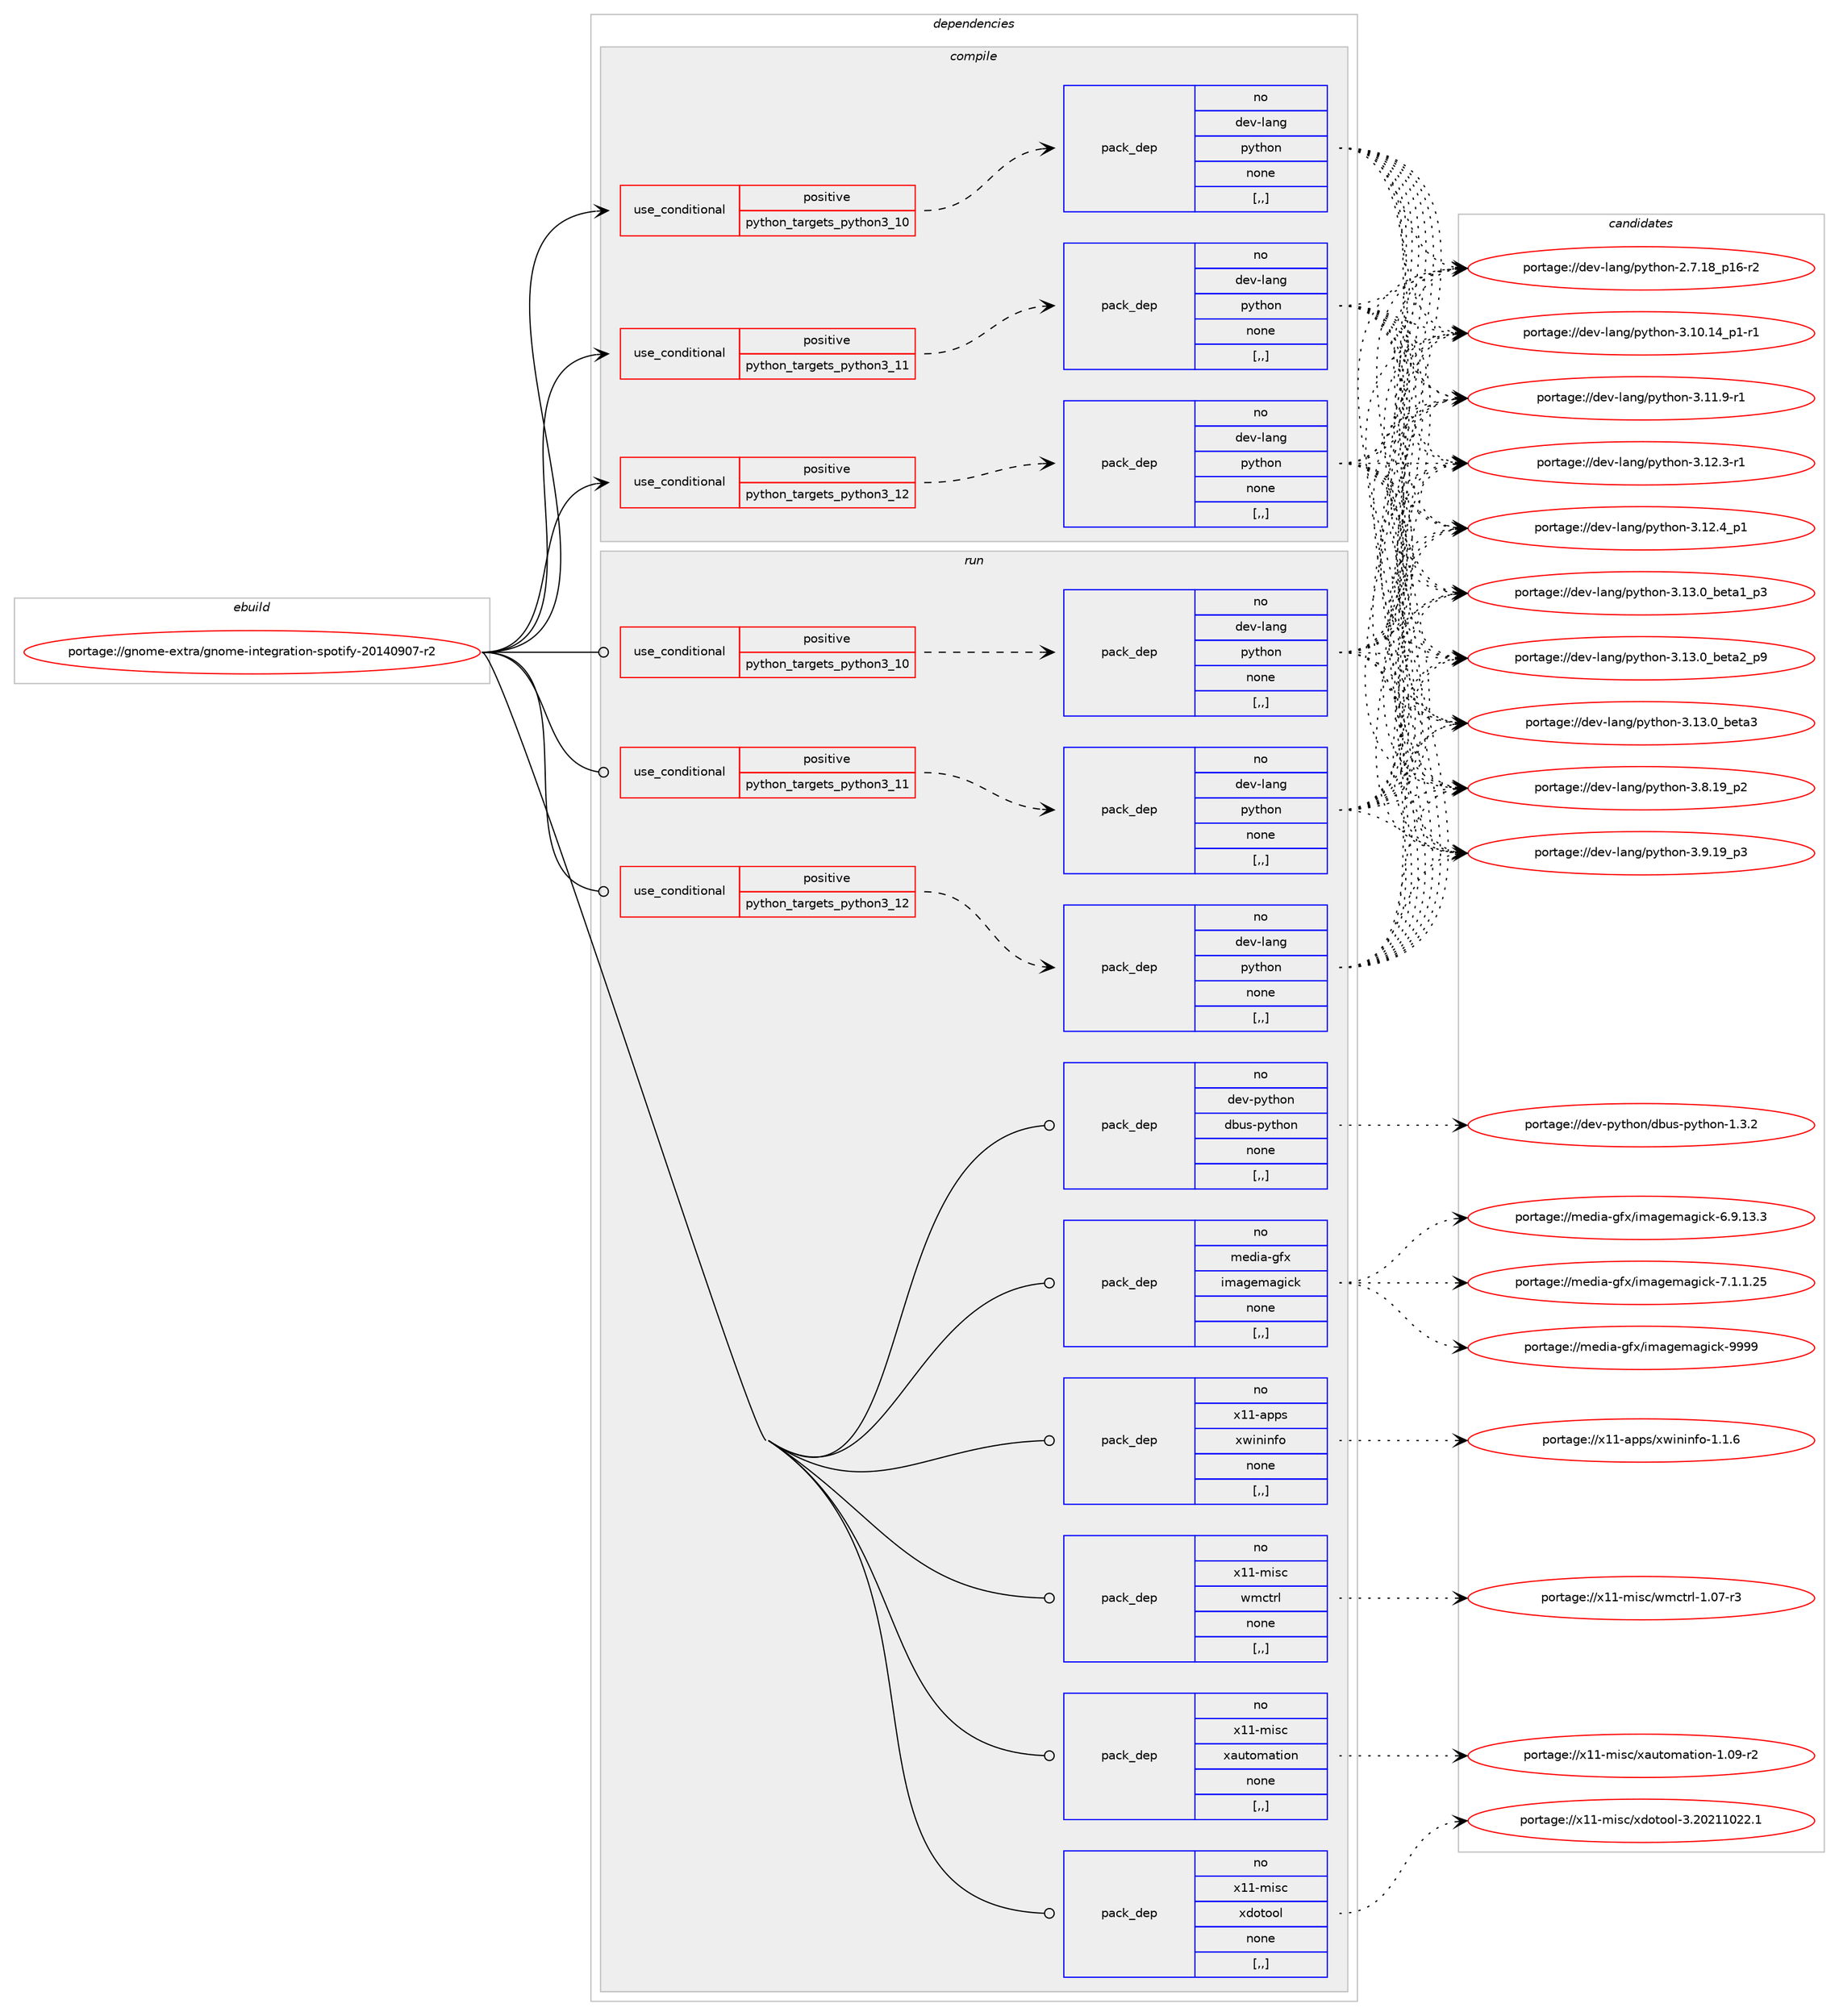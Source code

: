 digraph prolog {

# *************
# Graph options
# *************

newrank=true;
concentrate=true;
compound=true;
graph [rankdir=LR,fontname=Helvetica,fontsize=10,ranksep=1.5];#, ranksep=2.5, nodesep=0.2];
edge  [arrowhead=vee];
node  [fontname=Helvetica,fontsize=10];

# **********
# The ebuild
# **********

subgraph cluster_leftcol {
color=gray;
rank=same;
label=<<i>ebuild</i>>;
id [label="portage://gnome-extra/gnome-integration-spotify-20140907-r2", color=red, width=4, href="../gnome-extra/gnome-integration-spotify-20140907-r2.svg"];
}

# ****************
# The dependencies
# ****************

subgraph cluster_midcol {
color=gray;
label=<<i>dependencies</i>>;
subgraph cluster_compile {
fillcolor="#eeeeee";
style=filled;
label=<<i>compile</i>>;
subgraph cond64298 {
dependency235507 [label=<<TABLE BORDER="0" CELLBORDER="1" CELLSPACING="0" CELLPADDING="4"><TR><TD ROWSPAN="3" CELLPADDING="10">use_conditional</TD></TR><TR><TD>positive</TD></TR><TR><TD>python_targets_python3_10</TD></TR></TABLE>>, shape=none, color=red];
subgraph pack169690 {
dependency235508 [label=<<TABLE BORDER="0" CELLBORDER="1" CELLSPACING="0" CELLPADDING="4" WIDTH="220"><TR><TD ROWSPAN="6" CELLPADDING="30">pack_dep</TD></TR><TR><TD WIDTH="110">no</TD></TR><TR><TD>dev-lang</TD></TR><TR><TD>python</TD></TR><TR><TD>none</TD></TR><TR><TD>[,,]</TD></TR></TABLE>>, shape=none, color=blue];
}
dependency235507:e -> dependency235508:w [weight=20,style="dashed",arrowhead="vee"];
}
id:e -> dependency235507:w [weight=20,style="solid",arrowhead="vee"];
subgraph cond64299 {
dependency235509 [label=<<TABLE BORDER="0" CELLBORDER="1" CELLSPACING="0" CELLPADDING="4"><TR><TD ROWSPAN="3" CELLPADDING="10">use_conditional</TD></TR><TR><TD>positive</TD></TR><TR><TD>python_targets_python3_11</TD></TR></TABLE>>, shape=none, color=red];
subgraph pack169691 {
dependency235510 [label=<<TABLE BORDER="0" CELLBORDER="1" CELLSPACING="0" CELLPADDING="4" WIDTH="220"><TR><TD ROWSPAN="6" CELLPADDING="30">pack_dep</TD></TR><TR><TD WIDTH="110">no</TD></TR><TR><TD>dev-lang</TD></TR><TR><TD>python</TD></TR><TR><TD>none</TD></TR><TR><TD>[,,]</TD></TR></TABLE>>, shape=none, color=blue];
}
dependency235509:e -> dependency235510:w [weight=20,style="dashed",arrowhead="vee"];
}
id:e -> dependency235509:w [weight=20,style="solid",arrowhead="vee"];
subgraph cond64300 {
dependency235511 [label=<<TABLE BORDER="0" CELLBORDER="1" CELLSPACING="0" CELLPADDING="4"><TR><TD ROWSPAN="3" CELLPADDING="10">use_conditional</TD></TR><TR><TD>positive</TD></TR><TR><TD>python_targets_python3_12</TD></TR></TABLE>>, shape=none, color=red];
subgraph pack169692 {
dependency235512 [label=<<TABLE BORDER="0" CELLBORDER="1" CELLSPACING="0" CELLPADDING="4" WIDTH="220"><TR><TD ROWSPAN="6" CELLPADDING="30">pack_dep</TD></TR><TR><TD WIDTH="110">no</TD></TR><TR><TD>dev-lang</TD></TR><TR><TD>python</TD></TR><TR><TD>none</TD></TR><TR><TD>[,,]</TD></TR></TABLE>>, shape=none, color=blue];
}
dependency235511:e -> dependency235512:w [weight=20,style="dashed",arrowhead="vee"];
}
id:e -> dependency235511:w [weight=20,style="solid",arrowhead="vee"];
}
subgraph cluster_compileandrun {
fillcolor="#eeeeee";
style=filled;
label=<<i>compile and run</i>>;
}
subgraph cluster_run {
fillcolor="#eeeeee";
style=filled;
label=<<i>run</i>>;
subgraph cond64301 {
dependency235513 [label=<<TABLE BORDER="0" CELLBORDER="1" CELLSPACING="0" CELLPADDING="4"><TR><TD ROWSPAN="3" CELLPADDING="10">use_conditional</TD></TR><TR><TD>positive</TD></TR><TR><TD>python_targets_python3_10</TD></TR></TABLE>>, shape=none, color=red];
subgraph pack169693 {
dependency235514 [label=<<TABLE BORDER="0" CELLBORDER="1" CELLSPACING="0" CELLPADDING="4" WIDTH="220"><TR><TD ROWSPAN="6" CELLPADDING="30">pack_dep</TD></TR><TR><TD WIDTH="110">no</TD></TR><TR><TD>dev-lang</TD></TR><TR><TD>python</TD></TR><TR><TD>none</TD></TR><TR><TD>[,,]</TD></TR></TABLE>>, shape=none, color=blue];
}
dependency235513:e -> dependency235514:w [weight=20,style="dashed",arrowhead="vee"];
}
id:e -> dependency235513:w [weight=20,style="solid",arrowhead="odot"];
subgraph cond64302 {
dependency235515 [label=<<TABLE BORDER="0" CELLBORDER="1" CELLSPACING="0" CELLPADDING="4"><TR><TD ROWSPAN="3" CELLPADDING="10">use_conditional</TD></TR><TR><TD>positive</TD></TR><TR><TD>python_targets_python3_11</TD></TR></TABLE>>, shape=none, color=red];
subgraph pack169694 {
dependency235516 [label=<<TABLE BORDER="0" CELLBORDER="1" CELLSPACING="0" CELLPADDING="4" WIDTH="220"><TR><TD ROWSPAN="6" CELLPADDING="30">pack_dep</TD></TR><TR><TD WIDTH="110">no</TD></TR><TR><TD>dev-lang</TD></TR><TR><TD>python</TD></TR><TR><TD>none</TD></TR><TR><TD>[,,]</TD></TR></TABLE>>, shape=none, color=blue];
}
dependency235515:e -> dependency235516:w [weight=20,style="dashed",arrowhead="vee"];
}
id:e -> dependency235515:w [weight=20,style="solid",arrowhead="odot"];
subgraph cond64303 {
dependency235517 [label=<<TABLE BORDER="0" CELLBORDER="1" CELLSPACING="0" CELLPADDING="4"><TR><TD ROWSPAN="3" CELLPADDING="10">use_conditional</TD></TR><TR><TD>positive</TD></TR><TR><TD>python_targets_python3_12</TD></TR></TABLE>>, shape=none, color=red];
subgraph pack169695 {
dependency235518 [label=<<TABLE BORDER="0" CELLBORDER="1" CELLSPACING="0" CELLPADDING="4" WIDTH="220"><TR><TD ROWSPAN="6" CELLPADDING="30">pack_dep</TD></TR><TR><TD WIDTH="110">no</TD></TR><TR><TD>dev-lang</TD></TR><TR><TD>python</TD></TR><TR><TD>none</TD></TR><TR><TD>[,,]</TD></TR></TABLE>>, shape=none, color=blue];
}
dependency235517:e -> dependency235518:w [weight=20,style="dashed",arrowhead="vee"];
}
id:e -> dependency235517:w [weight=20,style="solid",arrowhead="odot"];
subgraph pack169696 {
dependency235519 [label=<<TABLE BORDER="0" CELLBORDER="1" CELLSPACING="0" CELLPADDING="4" WIDTH="220"><TR><TD ROWSPAN="6" CELLPADDING="30">pack_dep</TD></TR><TR><TD WIDTH="110">no</TD></TR><TR><TD>dev-python</TD></TR><TR><TD>dbus-python</TD></TR><TR><TD>none</TD></TR><TR><TD>[,,]</TD></TR></TABLE>>, shape=none, color=blue];
}
id:e -> dependency235519:w [weight=20,style="solid",arrowhead="odot"];
subgraph pack169697 {
dependency235520 [label=<<TABLE BORDER="0" CELLBORDER="1" CELLSPACING="0" CELLPADDING="4" WIDTH="220"><TR><TD ROWSPAN="6" CELLPADDING="30">pack_dep</TD></TR><TR><TD WIDTH="110">no</TD></TR><TR><TD>media-gfx</TD></TR><TR><TD>imagemagick</TD></TR><TR><TD>none</TD></TR><TR><TD>[,,]</TD></TR></TABLE>>, shape=none, color=blue];
}
id:e -> dependency235520:w [weight=20,style="solid",arrowhead="odot"];
subgraph pack169698 {
dependency235521 [label=<<TABLE BORDER="0" CELLBORDER="1" CELLSPACING="0" CELLPADDING="4" WIDTH="220"><TR><TD ROWSPAN="6" CELLPADDING="30">pack_dep</TD></TR><TR><TD WIDTH="110">no</TD></TR><TR><TD>x11-apps</TD></TR><TR><TD>xwininfo</TD></TR><TR><TD>none</TD></TR><TR><TD>[,,]</TD></TR></TABLE>>, shape=none, color=blue];
}
id:e -> dependency235521:w [weight=20,style="solid",arrowhead="odot"];
subgraph pack169699 {
dependency235522 [label=<<TABLE BORDER="0" CELLBORDER="1" CELLSPACING="0" CELLPADDING="4" WIDTH="220"><TR><TD ROWSPAN="6" CELLPADDING="30">pack_dep</TD></TR><TR><TD WIDTH="110">no</TD></TR><TR><TD>x11-misc</TD></TR><TR><TD>wmctrl</TD></TR><TR><TD>none</TD></TR><TR><TD>[,,]</TD></TR></TABLE>>, shape=none, color=blue];
}
id:e -> dependency235522:w [weight=20,style="solid",arrowhead="odot"];
subgraph pack169700 {
dependency235523 [label=<<TABLE BORDER="0" CELLBORDER="1" CELLSPACING="0" CELLPADDING="4" WIDTH="220"><TR><TD ROWSPAN="6" CELLPADDING="30">pack_dep</TD></TR><TR><TD WIDTH="110">no</TD></TR><TR><TD>x11-misc</TD></TR><TR><TD>xautomation</TD></TR><TR><TD>none</TD></TR><TR><TD>[,,]</TD></TR></TABLE>>, shape=none, color=blue];
}
id:e -> dependency235523:w [weight=20,style="solid",arrowhead="odot"];
subgraph pack169701 {
dependency235524 [label=<<TABLE BORDER="0" CELLBORDER="1" CELLSPACING="0" CELLPADDING="4" WIDTH="220"><TR><TD ROWSPAN="6" CELLPADDING="30">pack_dep</TD></TR><TR><TD WIDTH="110">no</TD></TR><TR><TD>x11-misc</TD></TR><TR><TD>xdotool</TD></TR><TR><TD>none</TD></TR><TR><TD>[,,]</TD></TR></TABLE>>, shape=none, color=blue];
}
id:e -> dependency235524:w [weight=20,style="solid",arrowhead="odot"];
}
}

# **************
# The candidates
# **************

subgraph cluster_choices {
rank=same;
color=gray;
label=<<i>candidates</i>>;

subgraph choice169690 {
color=black;
nodesep=1;
choice100101118451089711010347112121116104111110455046554649569511249544511450 [label="portage://dev-lang/python-2.7.18_p16-r2", color=red, width=4,href="../dev-lang/python-2.7.18_p16-r2.svg"];
choice100101118451089711010347112121116104111110455146494846495295112494511449 [label="portage://dev-lang/python-3.10.14_p1-r1", color=red, width=4,href="../dev-lang/python-3.10.14_p1-r1.svg"];
choice100101118451089711010347112121116104111110455146494946574511449 [label="portage://dev-lang/python-3.11.9-r1", color=red, width=4,href="../dev-lang/python-3.11.9-r1.svg"];
choice100101118451089711010347112121116104111110455146495046514511449 [label="portage://dev-lang/python-3.12.3-r1", color=red, width=4,href="../dev-lang/python-3.12.3-r1.svg"];
choice100101118451089711010347112121116104111110455146495046529511249 [label="portage://dev-lang/python-3.12.4_p1", color=red, width=4,href="../dev-lang/python-3.12.4_p1.svg"];
choice10010111845108971101034711212111610411111045514649514648959810111697499511251 [label="portage://dev-lang/python-3.13.0_beta1_p3", color=red, width=4,href="../dev-lang/python-3.13.0_beta1_p3.svg"];
choice10010111845108971101034711212111610411111045514649514648959810111697509511257 [label="portage://dev-lang/python-3.13.0_beta2_p9", color=red, width=4,href="../dev-lang/python-3.13.0_beta2_p9.svg"];
choice1001011184510897110103471121211161041111104551464951464895981011169751 [label="portage://dev-lang/python-3.13.0_beta3", color=red, width=4,href="../dev-lang/python-3.13.0_beta3.svg"];
choice100101118451089711010347112121116104111110455146564649579511250 [label="portage://dev-lang/python-3.8.19_p2", color=red, width=4,href="../dev-lang/python-3.8.19_p2.svg"];
choice100101118451089711010347112121116104111110455146574649579511251 [label="portage://dev-lang/python-3.9.19_p3", color=red, width=4,href="../dev-lang/python-3.9.19_p3.svg"];
dependency235508:e -> choice100101118451089711010347112121116104111110455046554649569511249544511450:w [style=dotted,weight="100"];
dependency235508:e -> choice100101118451089711010347112121116104111110455146494846495295112494511449:w [style=dotted,weight="100"];
dependency235508:e -> choice100101118451089711010347112121116104111110455146494946574511449:w [style=dotted,weight="100"];
dependency235508:e -> choice100101118451089711010347112121116104111110455146495046514511449:w [style=dotted,weight="100"];
dependency235508:e -> choice100101118451089711010347112121116104111110455146495046529511249:w [style=dotted,weight="100"];
dependency235508:e -> choice10010111845108971101034711212111610411111045514649514648959810111697499511251:w [style=dotted,weight="100"];
dependency235508:e -> choice10010111845108971101034711212111610411111045514649514648959810111697509511257:w [style=dotted,weight="100"];
dependency235508:e -> choice1001011184510897110103471121211161041111104551464951464895981011169751:w [style=dotted,weight="100"];
dependency235508:e -> choice100101118451089711010347112121116104111110455146564649579511250:w [style=dotted,weight="100"];
dependency235508:e -> choice100101118451089711010347112121116104111110455146574649579511251:w [style=dotted,weight="100"];
}
subgraph choice169691 {
color=black;
nodesep=1;
choice100101118451089711010347112121116104111110455046554649569511249544511450 [label="portage://dev-lang/python-2.7.18_p16-r2", color=red, width=4,href="../dev-lang/python-2.7.18_p16-r2.svg"];
choice100101118451089711010347112121116104111110455146494846495295112494511449 [label="portage://dev-lang/python-3.10.14_p1-r1", color=red, width=4,href="../dev-lang/python-3.10.14_p1-r1.svg"];
choice100101118451089711010347112121116104111110455146494946574511449 [label="portage://dev-lang/python-3.11.9-r1", color=red, width=4,href="../dev-lang/python-3.11.9-r1.svg"];
choice100101118451089711010347112121116104111110455146495046514511449 [label="portage://dev-lang/python-3.12.3-r1", color=red, width=4,href="../dev-lang/python-3.12.3-r1.svg"];
choice100101118451089711010347112121116104111110455146495046529511249 [label="portage://dev-lang/python-3.12.4_p1", color=red, width=4,href="../dev-lang/python-3.12.4_p1.svg"];
choice10010111845108971101034711212111610411111045514649514648959810111697499511251 [label="portage://dev-lang/python-3.13.0_beta1_p3", color=red, width=4,href="../dev-lang/python-3.13.0_beta1_p3.svg"];
choice10010111845108971101034711212111610411111045514649514648959810111697509511257 [label="portage://dev-lang/python-3.13.0_beta2_p9", color=red, width=4,href="../dev-lang/python-3.13.0_beta2_p9.svg"];
choice1001011184510897110103471121211161041111104551464951464895981011169751 [label="portage://dev-lang/python-3.13.0_beta3", color=red, width=4,href="../dev-lang/python-3.13.0_beta3.svg"];
choice100101118451089711010347112121116104111110455146564649579511250 [label="portage://dev-lang/python-3.8.19_p2", color=red, width=4,href="../dev-lang/python-3.8.19_p2.svg"];
choice100101118451089711010347112121116104111110455146574649579511251 [label="portage://dev-lang/python-3.9.19_p3", color=red, width=4,href="../dev-lang/python-3.9.19_p3.svg"];
dependency235510:e -> choice100101118451089711010347112121116104111110455046554649569511249544511450:w [style=dotted,weight="100"];
dependency235510:e -> choice100101118451089711010347112121116104111110455146494846495295112494511449:w [style=dotted,weight="100"];
dependency235510:e -> choice100101118451089711010347112121116104111110455146494946574511449:w [style=dotted,weight="100"];
dependency235510:e -> choice100101118451089711010347112121116104111110455146495046514511449:w [style=dotted,weight="100"];
dependency235510:e -> choice100101118451089711010347112121116104111110455146495046529511249:w [style=dotted,weight="100"];
dependency235510:e -> choice10010111845108971101034711212111610411111045514649514648959810111697499511251:w [style=dotted,weight="100"];
dependency235510:e -> choice10010111845108971101034711212111610411111045514649514648959810111697509511257:w [style=dotted,weight="100"];
dependency235510:e -> choice1001011184510897110103471121211161041111104551464951464895981011169751:w [style=dotted,weight="100"];
dependency235510:e -> choice100101118451089711010347112121116104111110455146564649579511250:w [style=dotted,weight="100"];
dependency235510:e -> choice100101118451089711010347112121116104111110455146574649579511251:w [style=dotted,weight="100"];
}
subgraph choice169692 {
color=black;
nodesep=1;
choice100101118451089711010347112121116104111110455046554649569511249544511450 [label="portage://dev-lang/python-2.7.18_p16-r2", color=red, width=4,href="../dev-lang/python-2.7.18_p16-r2.svg"];
choice100101118451089711010347112121116104111110455146494846495295112494511449 [label="portage://dev-lang/python-3.10.14_p1-r1", color=red, width=4,href="../dev-lang/python-3.10.14_p1-r1.svg"];
choice100101118451089711010347112121116104111110455146494946574511449 [label="portage://dev-lang/python-3.11.9-r1", color=red, width=4,href="../dev-lang/python-3.11.9-r1.svg"];
choice100101118451089711010347112121116104111110455146495046514511449 [label="portage://dev-lang/python-3.12.3-r1", color=red, width=4,href="../dev-lang/python-3.12.3-r1.svg"];
choice100101118451089711010347112121116104111110455146495046529511249 [label="portage://dev-lang/python-3.12.4_p1", color=red, width=4,href="../dev-lang/python-3.12.4_p1.svg"];
choice10010111845108971101034711212111610411111045514649514648959810111697499511251 [label="portage://dev-lang/python-3.13.0_beta1_p3", color=red, width=4,href="../dev-lang/python-3.13.0_beta1_p3.svg"];
choice10010111845108971101034711212111610411111045514649514648959810111697509511257 [label="portage://dev-lang/python-3.13.0_beta2_p9", color=red, width=4,href="../dev-lang/python-3.13.0_beta2_p9.svg"];
choice1001011184510897110103471121211161041111104551464951464895981011169751 [label="portage://dev-lang/python-3.13.0_beta3", color=red, width=4,href="../dev-lang/python-3.13.0_beta3.svg"];
choice100101118451089711010347112121116104111110455146564649579511250 [label="portage://dev-lang/python-3.8.19_p2", color=red, width=4,href="../dev-lang/python-3.8.19_p2.svg"];
choice100101118451089711010347112121116104111110455146574649579511251 [label="portage://dev-lang/python-3.9.19_p3", color=red, width=4,href="../dev-lang/python-3.9.19_p3.svg"];
dependency235512:e -> choice100101118451089711010347112121116104111110455046554649569511249544511450:w [style=dotted,weight="100"];
dependency235512:e -> choice100101118451089711010347112121116104111110455146494846495295112494511449:w [style=dotted,weight="100"];
dependency235512:e -> choice100101118451089711010347112121116104111110455146494946574511449:w [style=dotted,weight="100"];
dependency235512:e -> choice100101118451089711010347112121116104111110455146495046514511449:w [style=dotted,weight="100"];
dependency235512:e -> choice100101118451089711010347112121116104111110455146495046529511249:w [style=dotted,weight="100"];
dependency235512:e -> choice10010111845108971101034711212111610411111045514649514648959810111697499511251:w [style=dotted,weight="100"];
dependency235512:e -> choice10010111845108971101034711212111610411111045514649514648959810111697509511257:w [style=dotted,weight="100"];
dependency235512:e -> choice1001011184510897110103471121211161041111104551464951464895981011169751:w [style=dotted,weight="100"];
dependency235512:e -> choice100101118451089711010347112121116104111110455146564649579511250:w [style=dotted,weight="100"];
dependency235512:e -> choice100101118451089711010347112121116104111110455146574649579511251:w [style=dotted,weight="100"];
}
subgraph choice169693 {
color=black;
nodesep=1;
choice100101118451089711010347112121116104111110455046554649569511249544511450 [label="portage://dev-lang/python-2.7.18_p16-r2", color=red, width=4,href="../dev-lang/python-2.7.18_p16-r2.svg"];
choice100101118451089711010347112121116104111110455146494846495295112494511449 [label="portage://dev-lang/python-3.10.14_p1-r1", color=red, width=4,href="../dev-lang/python-3.10.14_p1-r1.svg"];
choice100101118451089711010347112121116104111110455146494946574511449 [label="portage://dev-lang/python-3.11.9-r1", color=red, width=4,href="../dev-lang/python-3.11.9-r1.svg"];
choice100101118451089711010347112121116104111110455146495046514511449 [label="portage://dev-lang/python-3.12.3-r1", color=red, width=4,href="../dev-lang/python-3.12.3-r1.svg"];
choice100101118451089711010347112121116104111110455146495046529511249 [label="portage://dev-lang/python-3.12.4_p1", color=red, width=4,href="../dev-lang/python-3.12.4_p1.svg"];
choice10010111845108971101034711212111610411111045514649514648959810111697499511251 [label="portage://dev-lang/python-3.13.0_beta1_p3", color=red, width=4,href="../dev-lang/python-3.13.0_beta1_p3.svg"];
choice10010111845108971101034711212111610411111045514649514648959810111697509511257 [label="portage://dev-lang/python-3.13.0_beta2_p9", color=red, width=4,href="../dev-lang/python-3.13.0_beta2_p9.svg"];
choice1001011184510897110103471121211161041111104551464951464895981011169751 [label="portage://dev-lang/python-3.13.0_beta3", color=red, width=4,href="../dev-lang/python-3.13.0_beta3.svg"];
choice100101118451089711010347112121116104111110455146564649579511250 [label="portage://dev-lang/python-3.8.19_p2", color=red, width=4,href="../dev-lang/python-3.8.19_p2.svg"];
choice100101118451089711010347112121116104111110455146574649579511251 [label="portage://dev-lang/python-3.9.19_p3", color=red, width=4,href="../dev-lang/python-3.9.19_p3.svg"];
dependency235514:e -> choice100101118451089711010347112121116104111110455046554649569511249544511450:w [style=dotted,weight="100"];
dependency235514:e -> choice100101118451089711010347112121116104111110455146494846495295112494511449:w [style=dotted,weight="100"];
dependency235514:e -> choice100101118451089711010347112121116104111110455146494946574511449:w [style=dotted,weight="100"];
dependency235514:e -> choice100101118451089711010347112121116104111110455146495046514511449:w [style=dotted,weight="100"];
dependency235514:e -> choice100101118451089711010347112121116104111110455146495046529511249:w [style=dotted,weight="100"];
dependency235514:e -> choice10010111845108971101034711212111610411111045514649514648959810111697499511251:w [style=dotted,weight="100"];
dependency235514:e -> choice10010111845108971101034711212111610411111045514649514648959810111697509511257:w [style=dotted,weight="100"];
dependency235514:e -> choice1001011184510897110103471121211161041111104551464951464895981011169751:w [style=dotted,weight="100"];
dependency235514:e -> choice100101118451089711010347112121116104111110455146564649579511250:w [style=dotted,weight="100"];
dependency235514:e -> choice100101118451089711010347112121116104111110455146574649579511251:w [style=dotted,weight="100"];
}
subgraph choice169694 {
color=black;
nodesep=1;
choice100101118451089711010347112121116104111110455046554649569511249544511450 [label="portage://dev-lang/python-2.7.18_p16-r2", color=red, width=4,href="../dev-lang/python-2.7.18_p16-r2.svg"];
choice100101118451089711010347112121116104111110455146494846495295112494511449 [label="portage://dev-lang/python-3.10.14_p1-r1", color=red, width=4,href="../dev-lang/python-3.10.14_p1-r1.svg"];
choice100101118451089711010347112121116104111110455146494946574511449 [label="portage://dev-lang/python-3.11.9-r1", color=red, width=4,href="../dev-lang/python-3.11.9-r1.svg"];
choice100101118451089711010347112121116104111110455146495046514511449 [label="portage://dev-lang/python-3.12.3-r1", color=red, width=4,href="../dev-lang/python-3.12.3-r1.svg"];
choice100101118451089711010347112121116104111110455146495046529511249 [label="portage://dev-lang/python-3.12.4_p1", color=red, width=4,href="../dev-lang/python-3.12.4_p1.svg"];
choice10010111845108971101034711212111610411111045514649514648959810111697499511251 [label="portage://dev-lang/python-3.13.0_beta1_p3", color=red, width=4,href="../dev-lang/python-3.13.0_beta1_p3.svg"];
choice10010111845108971101034711212111610411111045514649514648959810111697509511257 [label="portage://dev-lang/python-3.13.0_beta2_p9", color=red, width=4,href="../dev-lang/python-3.13.0_beta2_p9.svg"];
choice1001011184510897110103471121211161041111104551464951464895981011169751 [label="portage://dev-lang/python-3.13.0_beta3", color=red, width=4,href="../dev-lang/python-3.13.0_beta3.svg"];
choice100101118451089711010347112121116104111110455146564649579511250 [label="portage://dev-lang/python-3.8.19_p2", color=red, width=4,href="../dev-lang/python-3.8.19_p2.svg"];
choice100101118451089711010347112121116104111110455146574649579511251 [label="portage://dev-lang/python-3.9.19_p3", color=red, width=4,href="../dev-lang/python-3.9.19_p3.svg"];
dependency235516:e -> choice100101118451089711010347112121116104111110455046554649569511249544511450:w [style=dotted,weight="100"];
dependency235516:e -> choice100101118451089711010347112121116104111110455146494846495295112494511449:w [style=dotted,weight="100"];
dependency235516:e -> choice100101118451089711010347112121116104111110455146494946574511449:w [style=dotted,weight="100"];
dependency235516:e -> choice100101118451089711010347112121116104111110455146495046514511449:w [style=dotted,weight="100"];
dependency235516:e -> choice100101118451089711010347112121116104111110455146495046529511249:w [style=dotted,weight="100"];
dependency235516:e -> choice10010111845108971101034711212111610411111045514649514648959810111697499511251:w [style=dotted,weight="100"];
dependency235516:e -> choice10010111845108971101034711212111610411111045514649514648959810111697509511257:w [style=dotted,weight="100"];
dependency235516:e -> choice1001011184510897110103471121211161041111104551464951464895981011169751:w [style=dotted,weight="100"];
dependency235516:e -> choice100101118451089711010347112121116104111110455146564649579511250:w [style=dotted,weight="100"];
dependency235516:e -> choice100101118451089711010347112121116104111110455146574649579511251:w [style=dotted,weight="100"];
}
subgraph choice169695 {
color=black;
nodesep=1;
choice100101118451089711010347112121116104111110455046554649569511249544511450 [label="portage://dev-lang/python-2.7.18_p16-r2", color=red, width=4,href="../dev-lang/python-2.7.18_p16-r2.svg"];
choice100101118451089711010347112121116104111110455146494846495295112494511449 [label="portage://dev-lang/python-3.10.14_p1-r1", color=red, width=4,href="../dev-lang/python-3.10.14_p1-r1.svg"];
choice100101118451089711010347112121116104111110455146494946574511449 [label="portage://dev-lang/python-3.11.9-r1", color=red, width=4,href="../dev-lang/python-3.11.9-r1.svg"];
choice100101118451089711010347112121116104111110455146495046514511449 [label="portage://dev-lang/python-3.12.3-r1", color=red, width=4,href="../dev-lang/python-3.12.3-r1.svg"];
choice100101118451089711010347112121116104111110455146495046529511249 [label="portage://dev-lang/python-3.12.4_p1", color=red, width=4,href="../dev-lang/python-3.12.4_p1.svg"];
choice10010111845108971101034711212111610411111045514649514648959810111697499511251 [label="portage://dev-lang/python-3.13.0_beta1_p3", color=red, width=4,href="../dev-lang/python-3.13.0_beta1_p3.svg"];
choice10010111845108971101034711212111610411111045514649514648959810111697509511257 [label="portage://dev-lang/python-3.13.0_beta2_p9", color=red, width=4,href="../dev-lang/python-3.13.0_beta2_p9.svg"];
choice1001011184510897110103471121211161041111104551464951464895981011169751 [label="portage://dev-lang/python-3.13.0_beta3", color=red, width=4,href="../dev-lang/python-3.13.0_beta3.svg"];
choice100101118451089711010347112121116104111110455146564649579511250 [label="portage://dev-lang/python-3.8.19_p2", color=red, width=4,href="../dev-lang/python-3.8.19_p2.svg"];
choice100101118451089711010347112121116104111110455146574649579511251 [label="portage://dev-lang/python-3.9.19_p3", color=red, width=4,href="../dev-lang/python-3.9.19_p3.svg"];
dependency235518:e -> choice100101118451089711010347112121116104111110455046554649569511249544511450:w [style=dotted,weight="100"];
dependency235518:e -> choice100101118451089711010347112121116104111110455146494846495295112494511449:w [style=dotted,weight="100"];
dependency235518:e -> choice100101118451089711010347112121116104111110455146494946574511449:w [style=dotted,weight="100"];
dependency235518:e -> choice100101118451089711010347112121116104111110455146495046514511449:w [style=dotted,weight="100"];
dependency235518:e -> choice100101118451089711010347112121116104111110455146495046529511249:w [style=dotted,weight="100"];
dependency235518:e -> choice10010111845108971101034711212111610411111045514649514648959810111697499511251:w [style=dotted,weight="100"];
dependency235518:e -> choice10010111845108971101034711212111610411111045514649514648959810111697509511257:w [style=dotted,weight="100"];
dependency235518:e -> choice1001011184510897110103471121211161041111104551464951464895981011169751:w [style=dotted,weight="100"];
dependency235518:e -> choice100101118451089711010347112121116104111110455146564649579511250:w [style=dotted,weight="100"];
dependency235518:e -> choice100101118451089711010347112121116104111110455146574649579511251:w [style=dotted,weight="100"];
}
subgraph choice169696 {
color=black;
nodesep=1;
choice10010111845112121116104111110471009811711545112121116104111110454946514650 [label="portage://dev-python/dbus-python-1.3.2", color=red, width=4,href="../dev-python/dbus-python-1.3.2.svg"];
dependency235519:e -> choice10010111845112121116104111110471009811711545112121116104111110454946514650:w [style=dotted,weight="100"];
}
subgraph choice169697 {
color=black;
nodesep=1;
choice109101100105974510310212047105109971031011099710310599107455446574649514651 [label="portage://media-gfx/imagemagick-6.9.13.3", color=red, width=4,href="../media-gfx/imagemagick-6.9.13.3.svg"];
choice109101100105974510310212047105109971031011099710310599107455546494649465053 [label="portage://media-gfx/imagemagick-7.1.1.25", color=red, width=4,href="../media-gfx/imagemagick-7.1.1.25.svg"];
choice1091011001059745103102120471051099710310110997103105991074557575757 [label="portage://media-gfx/imagemagick-9999", color=red, width=4,href="../media-gfx/imagemagick-9999.svg"];
dependency235520:e -> choice109101100105974510310212047105109971031011099710310599107455446574649514651:w [style=dotted,weight="100"];
dependency235520:e -> choice109101100105974510310212047105109971031011099710310599107455546494649465053:w [style=dotted,weight="100"];
dependency235520:e -> choice1091011001059745103102120471051099710310110997103105991074557575757:w [style=dotted,weight="100"];
}
subgraph choice169698 {
color=black;
nodesep=1;
choice1204949459711211211547120119105110105110102111454946494654 [label="portage://x11-apps/xwininfo-1.1.6", color=red, width=4,href="../x11-apps/xwininfo-1.1.6.svg"];
dependency235521:e -> choice1204949459711211211547120119105110105110102111454946494654:w [style=dotted,weight="100"];
}
subgraph choice169699 {
color=black;
nodesep=1;
choice12049494510910511599471191099911611410845494648554511451 [label="portage://x11-misc/wmctrl-1.07-r3", color=red, width=4,href="../x11-misc/wmctrl-1.07-r3.svg"];
dependency235522:e -> choice12049494510910511599471191099911611410845494648554511451:w [style=dotted,weight="100"];
}
subgraph choice169700 {
color=black;
nodesep=1;
choice1204949451091051159947120971171161111099711610511111045494648574511450 [label="portage://x11-misc/xautomation-1.09-r2", color=red, width=4,href="../x11-misc/xautomation-1.09-r2.svg"];
dependency235523:e -> choice1204949451091051159947120971171161111099711610511111045494648574511450:w [style=dotted,weight="100"];
}
subgraph choice169701 {
color=black;
nodesep=1;
choice120494945109105115994712010011111611111110845514650485049494850504649 [label="portage://x11-misc/xdotool-3.20211022.1", color=red, width=4,href="../x11-misc/xdotool-3.20211022.1.svg"];
dependency235524:e -> choice120494945109105115994712010011111611111110845514650485049494850504649:w [style=dotted,weight="100"];
}
}

}
